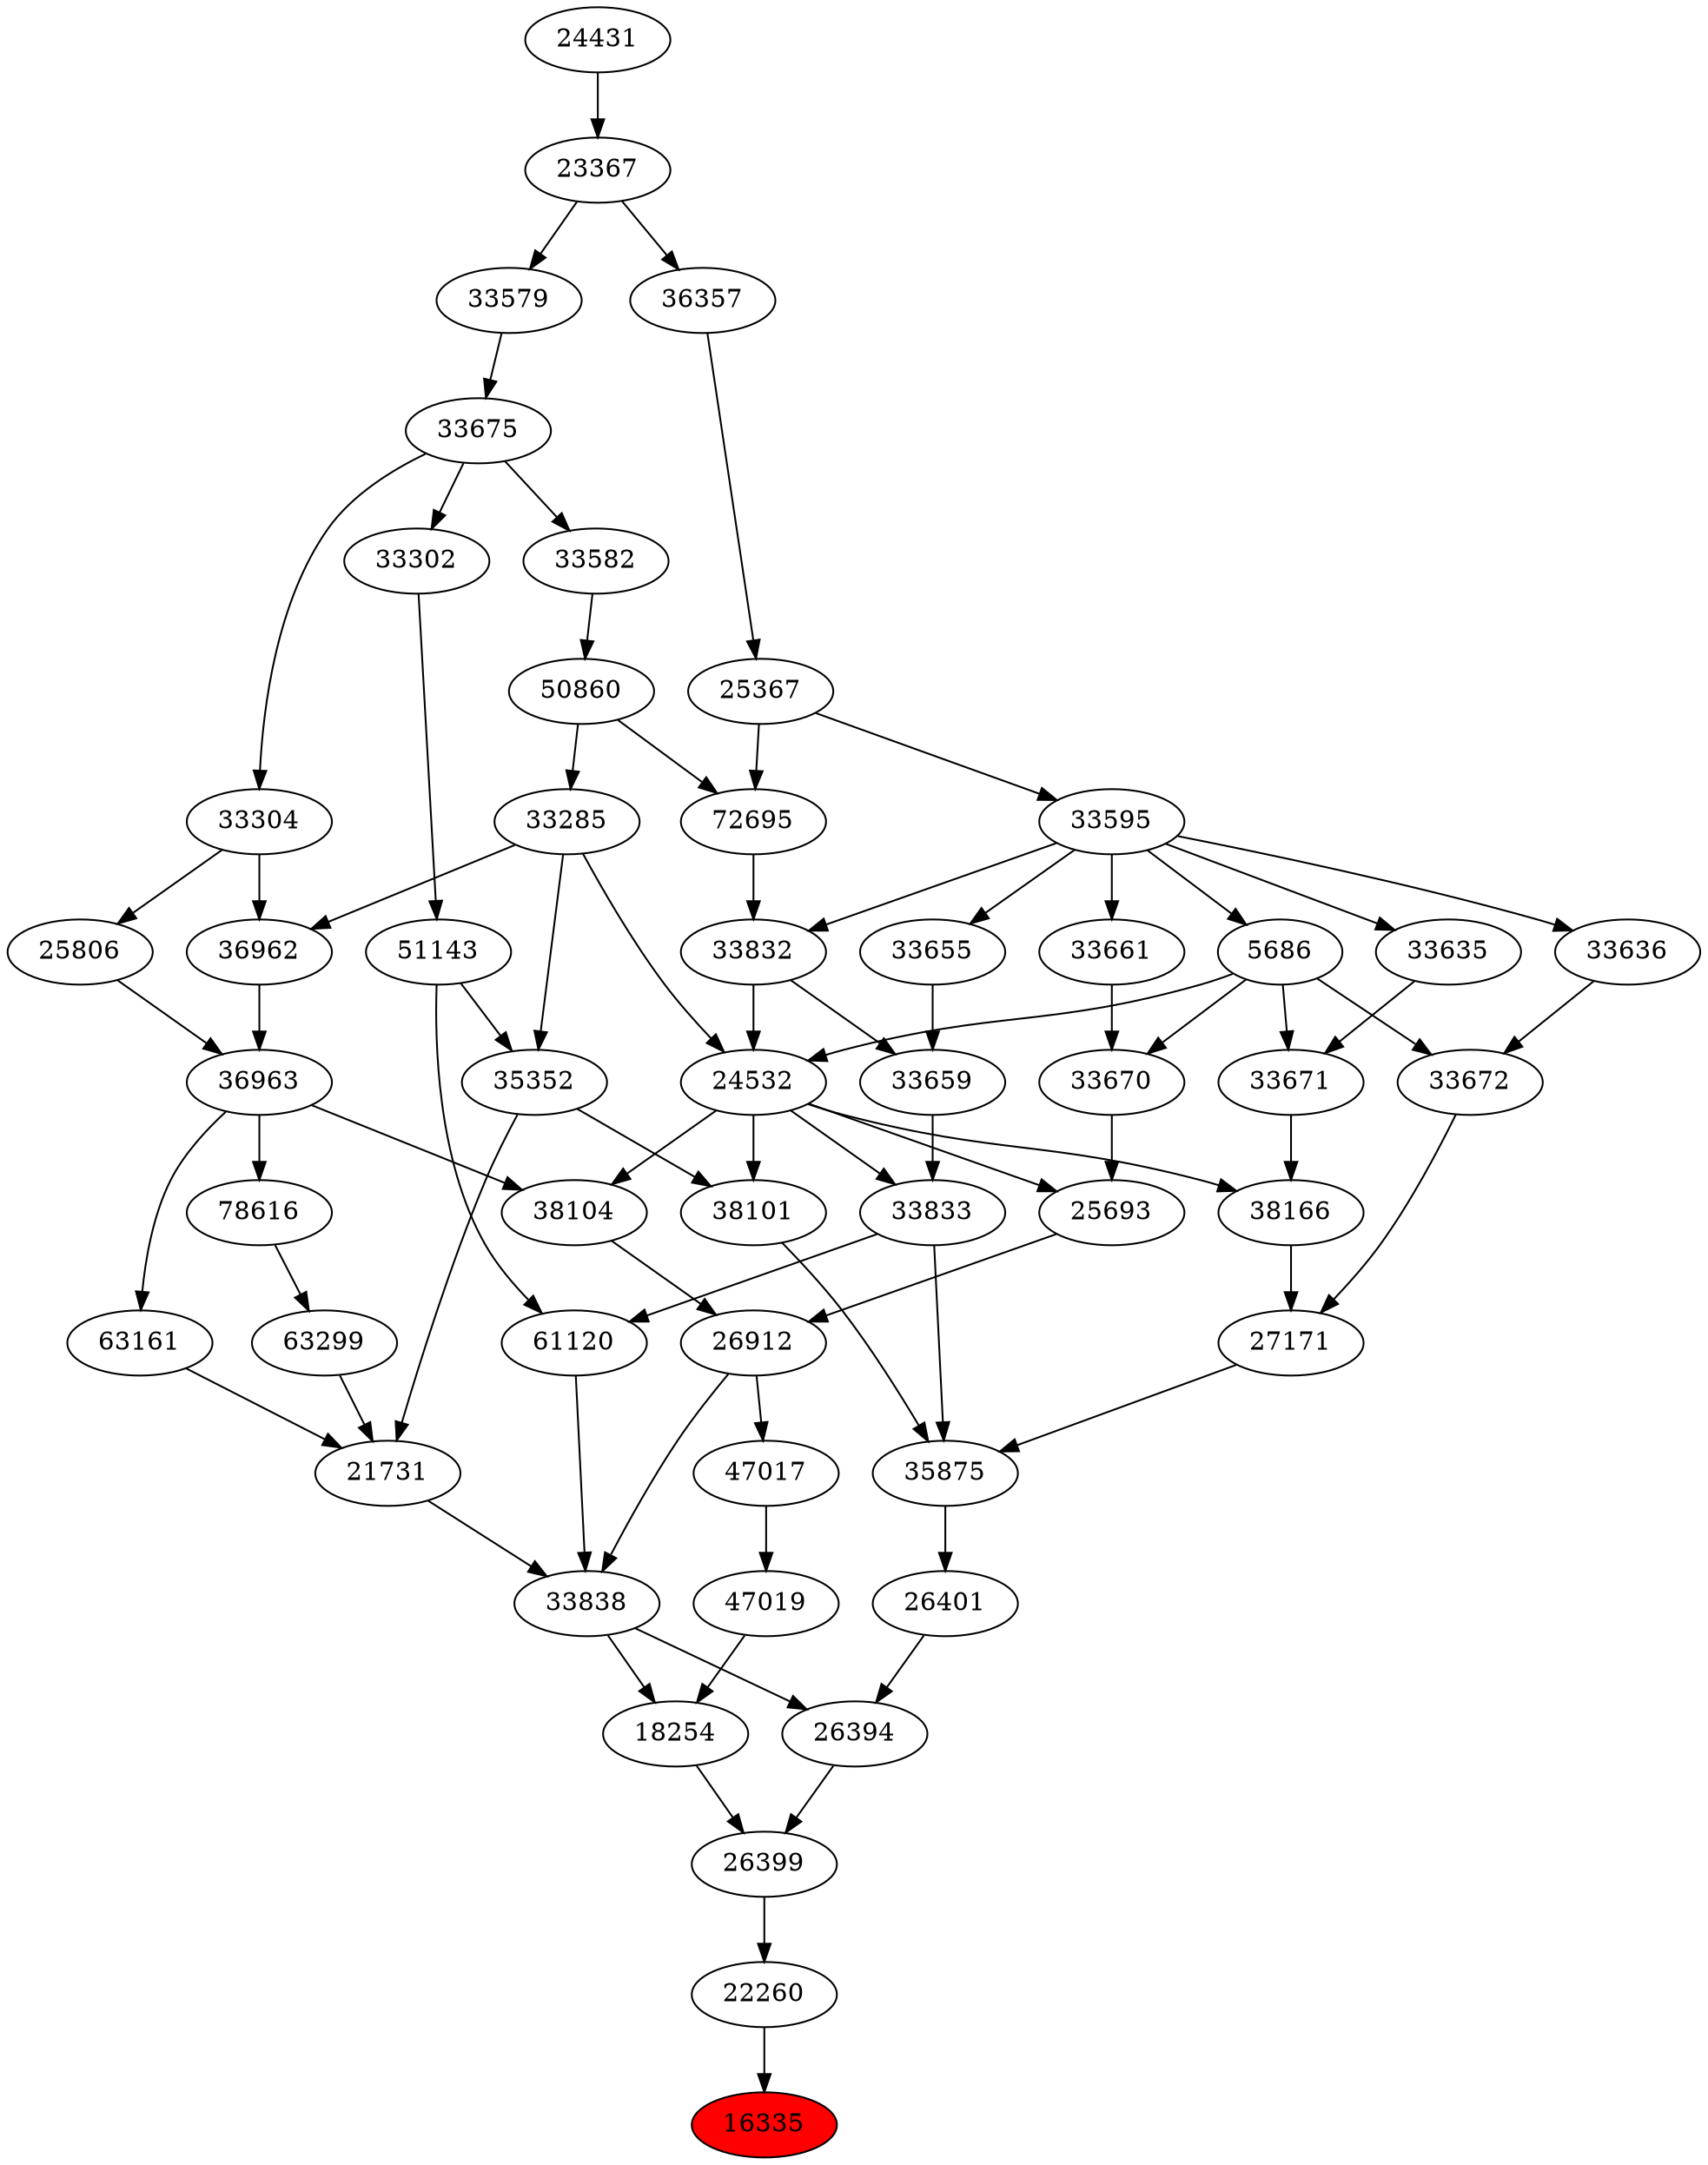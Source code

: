 strict digraph{ 
16335 [label="16335" fillcolor=red style=filled]
22260 -> 16335
22260 [label="22260"]
26399 -> 22260
26399 [label="26399"]
26394 -> 26399
18254 -> 26399
26394 [label="26394"]
33838 -> 26394
26401 -> 26394
18254 [label="18254"]
47019 -> 18254
33838 -> 18254
33838 [label="33838"]
21731 -> 33838
26912 -> 33838
61120 -> 33838
26401 [label="26401"]
35875 -> 26401
47019 [label="47019"]
47017 -> 47019
21731 [label="21731"]
35352 -> 21731
63161 -> 21731
63299 -> 21731
26912 [label="26912"]
38104 -> 26912
25693 -> 26912
61120 [label="61120"]
51143 -> 61120
33833 -> 61120
35875 [label="35875"]
27171 -> 35875
38101 -> 35875
33833 -> 35875
47017 [label="47017"]
26912 -> 47017
35352 [label="35352"]
33285 -> 35352
51143 -> 35352
63161 [label="63161"]
36963 -> 63161
63299 [label="63299"]
78616 -> 63299
38104 [label="38104"]
24532 -> 38104
36963 -> 38104
25693 [label="25693"]
24532 -> 25693
33670 -> 25693
51143 [label="51143"]
33302 -> 51143
33833 [label="33833"]
33659 -> 33833
24532 -> 33833
27171 [label="27171"]
33672 -> 27171
38166 -> 27171
38101 [label="38101"]
24532 -> 38101
35352 -> 38101
33285 [label="33285"]
50860 -> 33285
36963 [label="36963"]
36962 -> 36963
25806 -> 36963
78616 [label="78616"]
36963 -> 78616
24532 [label="24532"]
33285 -> 24532
5686 -> 24532
33832 -> 24532
33670 [label="33670"]
5686 -> 33670
33661 -> 33670
33302 [label="33302"]
33675 -> 33302
33659 [label="33659"]
33655 -> 33659
33832 -> 33659
33672 [label="33672"]
33636 -> 33672
5686 -> 33672
38166 [label="38166"]
24532 -> 38166
33671 -> 38166
50860 [label="50860"]
33582 -> 50860
36962 [label="36962"]
33285 -> 36962
33304 -> 36962
25806 [label="25806"]
33304 -> 25806
5686 [label="5686"]
33595 -> 5686
33832 [label="33832"]
72695 -> 33832
33595 -> 33832
33661 [label="33661"]
33595 -> 33661
33675 [label="33675"]
33579 -> 33675
33655 [label="33655"]
33595 -> 33655
33636 [label="33636"]
33595 -> 33636
33671 [label="33671"]
5686 -> 33671
33635 -> 33671
33582 [label="33582"]
33675 -> 33582
33304 [label="33304"]
33675 -> 33304
33595 [label="33595"]
25367 -> 33595
72695 [label="72695"]
50860 -> 72695
25367 -> 72695
33579 [label="33579"]
23367 -> 33579
33635 [label="33635"]
33595 -> 33635
25367 [label="25367"]
36357 -> 25367
23367 [label="23367"]
24431 -> 23367
36357 [label="36357"]
23367 -> 36357
24431 [label="24431"]
}
